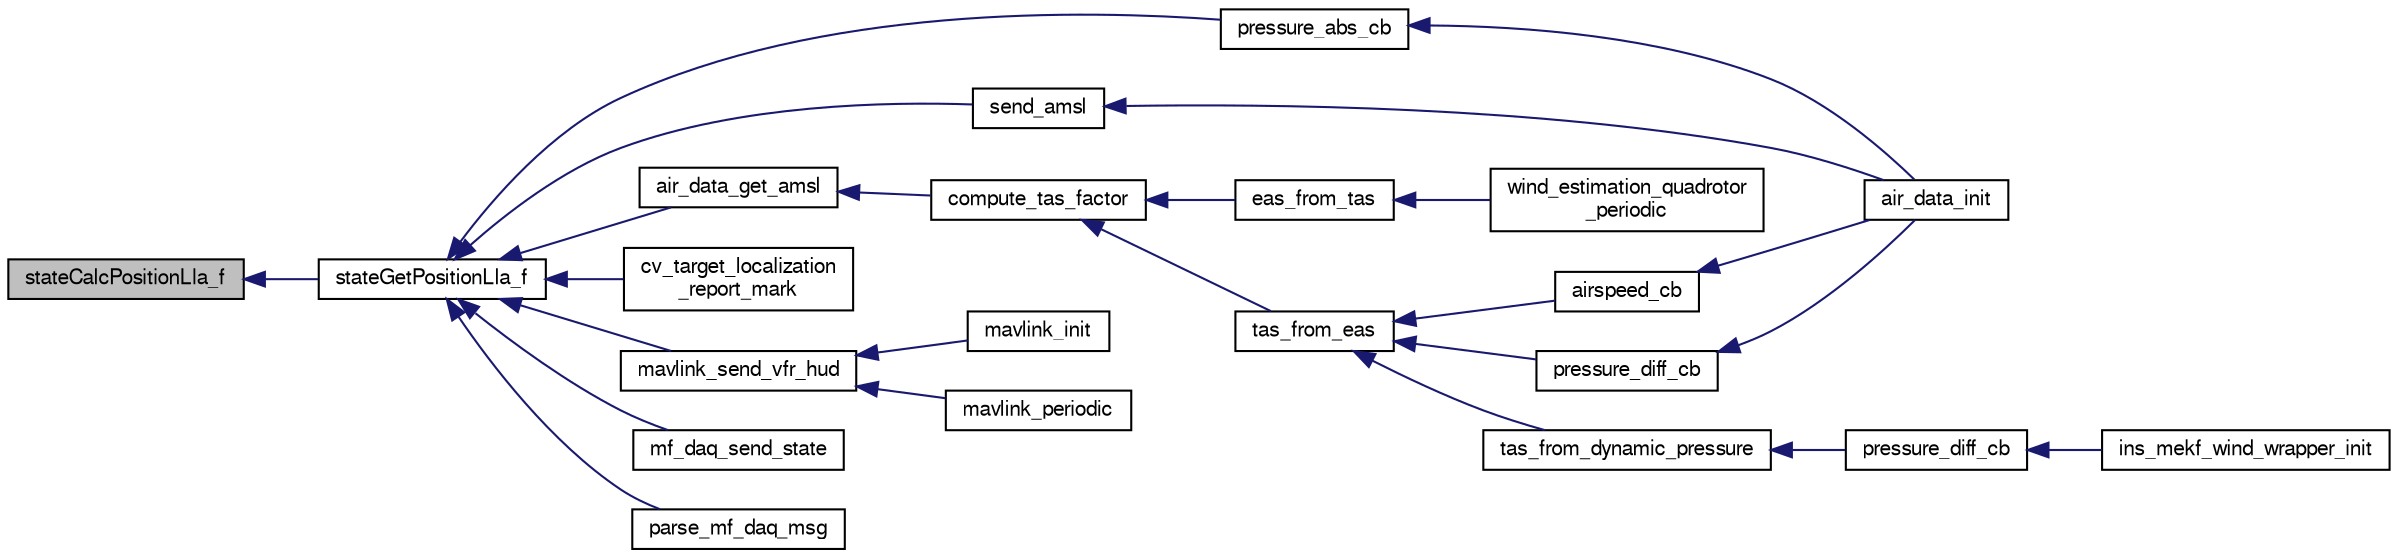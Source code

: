 digraph "stateCalcPositionLla_f"
{
  edge [fontname="FreeSans",fontsize="10",labelfontname="FreeSans",labelfontsize="10"];
  node [fontname="FreeSans",fontsize="10",shape=record];
  rankdir="LR";
  Node1 [label="stateCalcPositionLla_f",height=0.2,width=0.4,color="black", fillcolor="grey75", style="filled", fontcolor="black"];
  Node1 -> Node2 [dir="back",color="midnightblue",fontsize="10",style="solid",fontname="FreeSans"];
  Node2 [label="stateGetPositionLla_f",height=0.2,width=0.4,color="black", fillcolor="white", style="filled",URL="$group__state__position.html#gabd04faa28d1792450eaa4a3f22066055",tooltip="Get position in LLA coordinates (float). "];
  Node2 -> Node3 [dir="back",color="midnightblue",fontsize="10",style="solid",fontname="FreeSans"];
  Node3 [label="pressure_abs_cb",height=0.2,width=0.4,color="black", fillcolor="white", style="filled",URL="$air__data_8c.html#aca0d080f4ac927cd0096741f520e68bf"];
  Node3 -> Node4 [dir="back",color="midnightblue",fontsize="10",style="solid",fontname="FreeSans"];
  Node4 [label="air_data_init",height=0.2,width=0.4,color="black", fillcolor="white", style="filled",URL="$air__data_8h.html#adf7b25090f4cb33d35ccfbc18470e0ad",tooltip="AirData initialization. "];
  Node2 -> Node5 [dir="back",color="midnightblue",fontsize="10",style="solid",fontname="FreeSans"];
  Node5 [label="send_amsl",height=0.2,width=0.4,color="black", fillcolor="white", style="filled",URL="$air__data_8c.html#aae97369dd0a4cdc549c69a2767b9c76b"];
  Node5 -> Node4 [dir="back",color="midnightblue",fontsize="10",style="solid",fontname="FreeSans"];
  Node2 -> Node6 [dir="back",color="midnightblue",fontsize="10",style="solid",fontname="FreeSans"];
  Node6 [label="air_data_get_amsl",height=0.2,width=0.4,color="black", fillcolor="white", style="filled",URL="$air__data_8h.html#a4691b05fed5487ddf708464110926d4d",tooltip="Return AMSL (altitude AboveSeaLevel). "];
  Node6 -> Node7 [dir="back",color="midnightblue",fontsize="10",style="solid",fontname="FreeSans"];
  Node7 [label="compute_tas_factor",height=0.2,width=0.4,color="black", fillcolor="white", style="filled",URL="$air__data_8c.html#a4035dda781bc016f24033b67116330b5",tooltip="Internal utility function to compute current tas factor if needed. "];
  Node7 -> Node8 [dir="back",color="midnightblue",fontsize="10",style="solid",fontname="FreeSans"];
  Node8 [label="eas_from_tas",height=0.2,width=0.4,color="black", fillcolor="white", style="filled",URL="$air__data_8h.html#a63b7d4cb201d930ccf74c1ee6ec6c877",tooltip="Calculate equivalent airspeed from true airspeed. "];
  Node8 -> Node9 [dir="back",color="midnightblue",fontsize="10",style="solid",fontname="FreeSans"];
  Node9 [label="wind_estimation_quadrotor\l_periodic",height=0.2,width=0.4,color="black", fillcolor="white", style="filled",URL="$wind__estimation__quadrotor_8h.html#a1a51ee96e2d65f6f7986aba14209781c"];
  Node7 -> Node10 [dir="back",color="midnightblue",fontsize="10",style="solid",fontname="FreeSans"];
  Node10 [label="tas_from_eas",height=0.2,width=0.4,color="black", fillcolor="white", style="filled",URL="$air__data_8h.html#aecf73d89654409d574b551a23e3807ad",tooltip="Calculate true airspeed from equivalent airspeed. "];
  Node10 -> Node11 [dir="back",color="midnightblue",fontsize="10",style="solid",fontname="FreeSans"];
  Node11 [label="airspeed_cb",height=0.2,width=0.4,color="black", fillcolor="white", style="filled",URL="$air__data_8c.html#af4b6a37d862e72a427f405e18fe3a5f5"];
  Node11 -> Node4 [dir="back",color="midnightblue",fontsize="10",style="solid",fontname="FreeSans"];
  Node10 -> Node12 [dir="back",color="midnightblue",fontsize="10",style="solid",fontname="FreeSans"];
  Node12 [label="pressure_diff_cb",height=0.2,width=0.4,color="black", fillcolor="white", style="filled",URL="$air__data_8c.html#a4ecdb280f61e36c777ce134bac0d140a"];
  Node12 -> Node4 [dir="back",color="midnightblue",fontsize="10",style="solid",fontname="FreeSans"];
  Node10 -> Node13 [dir="back",color="midnightblue",fontsize="10",style="solid",fontname="FreeSans"];
  Node13 [label="tas_from_dynamic_pressure",height=0.2,width=0.4,color="black", fillcolor="white", style="filled",URL="$air__data_8h.html#a85b8f86ff925ba2d320b5d2e79f98d16",tooltip="Calculate true airspeed from dynamic pressure. "];
  Node13 -> Node14 [dir="back",color="midnightblue",fontsize="10",style="solid",fontname="FreeSans"];
  Node14 [label="pressure_diff_cb",height=0.2,width=0.4,color="black", fillcolor="white", style="filled",URL="$ins__mekf__wind__wrapper_8c.html#ad6cfd2421f1c43be32c64ccb0ac236be"];
  Node14 -> Node15 [dir="back",color="midnightblue",fontsize="10",style="solid",fontname="FreeSans"];
  Node15 [label="ins_mekf_wind_wrapper_init",height=0.2,width=0.4,color="black", fillcolor="white", style="filled",URL="$ins__mekf__wind__wrapper_8h.html#a7b3c1fefc89ec1a4ff25484626a02deb",tooltip="Init function. "];
  Node2 -> Node16 [dir="back",color="midnightblue",fontsize="10",style="solid",fontname="FreeSans"];
  Node16 [label="cv_target_localization\l_report_mark",height=0.2,width=0.4,color="black", fillcolor="white", style="filled",URL="$cv__target__localization_8h.html#a4ef50542f56ec3b378f5fd0664dbd4ca"];
  Node2 -> Node17 [dir="back",color="midnightblue",fontsize="10",style="solid",fontname="FreeSans"];
  Node17 [label="mavlink_send_vfr_hud",height=0.2,width=0.4,color="black", fillcolor="white", style="filled",URL="$mavlink_8c.html#a8c8fd474a91b126a5f74296017672ddc",tooltip="Send Metrics typically displayed on a HUD for fixed wing aircraft. "];
  Node17 -> Node18 [dir="back",color="midnightblue",fontsize="10",style="solid",fontname="FreeSans"];
  Node18 [label="mavlink_init",height=0.2,width=0.4,color="black", fillcolor="white", style="filled",URL="$mavlink_8h.html#acc676450794df9b4b50dc6b12995b7a1",tooltip="Module functions. "];
  Node17 -> Node19 [dir="back",color="midnightblue",fontsize="10",style="solid",fontname="FreeSans"];
  Node19 [label="mavlink_periodic",height=0.2,width=0.4,color="black", fillcolor="white", style="filled",URL="$mavlink_8h.html#a45dcaed78c022158e7dcfb92813f191c",tooltip="Periodic MAVLink calls. "];
  Node2 -> Node20 [dir="back",color="midnightblue",fontsize="10",style="solid",fontname="FreeSans"];
  Node20 [label="mf_daq_send_state",height=0.2,width=0.4,color="black", fillcolor="white", style="filled",URL="$meteo__france__DAQ_8h.html#a428cd9287f9e24f69dd92d696e0a053a"];
  Node2 -> Node21 [dir="back",color="midnightblue",fontsize="10",style="solid",fontname="FreeSans"];
  Node21 [label="parse_mf_daq_msg",height=0.2,width=0.4,color="black", fillcolor="white", style="filled",URL="$meteo__france__DAQ_8h.html#a5eac3ac3a7ca67f41b81350f2d0f7f0d"];
}
